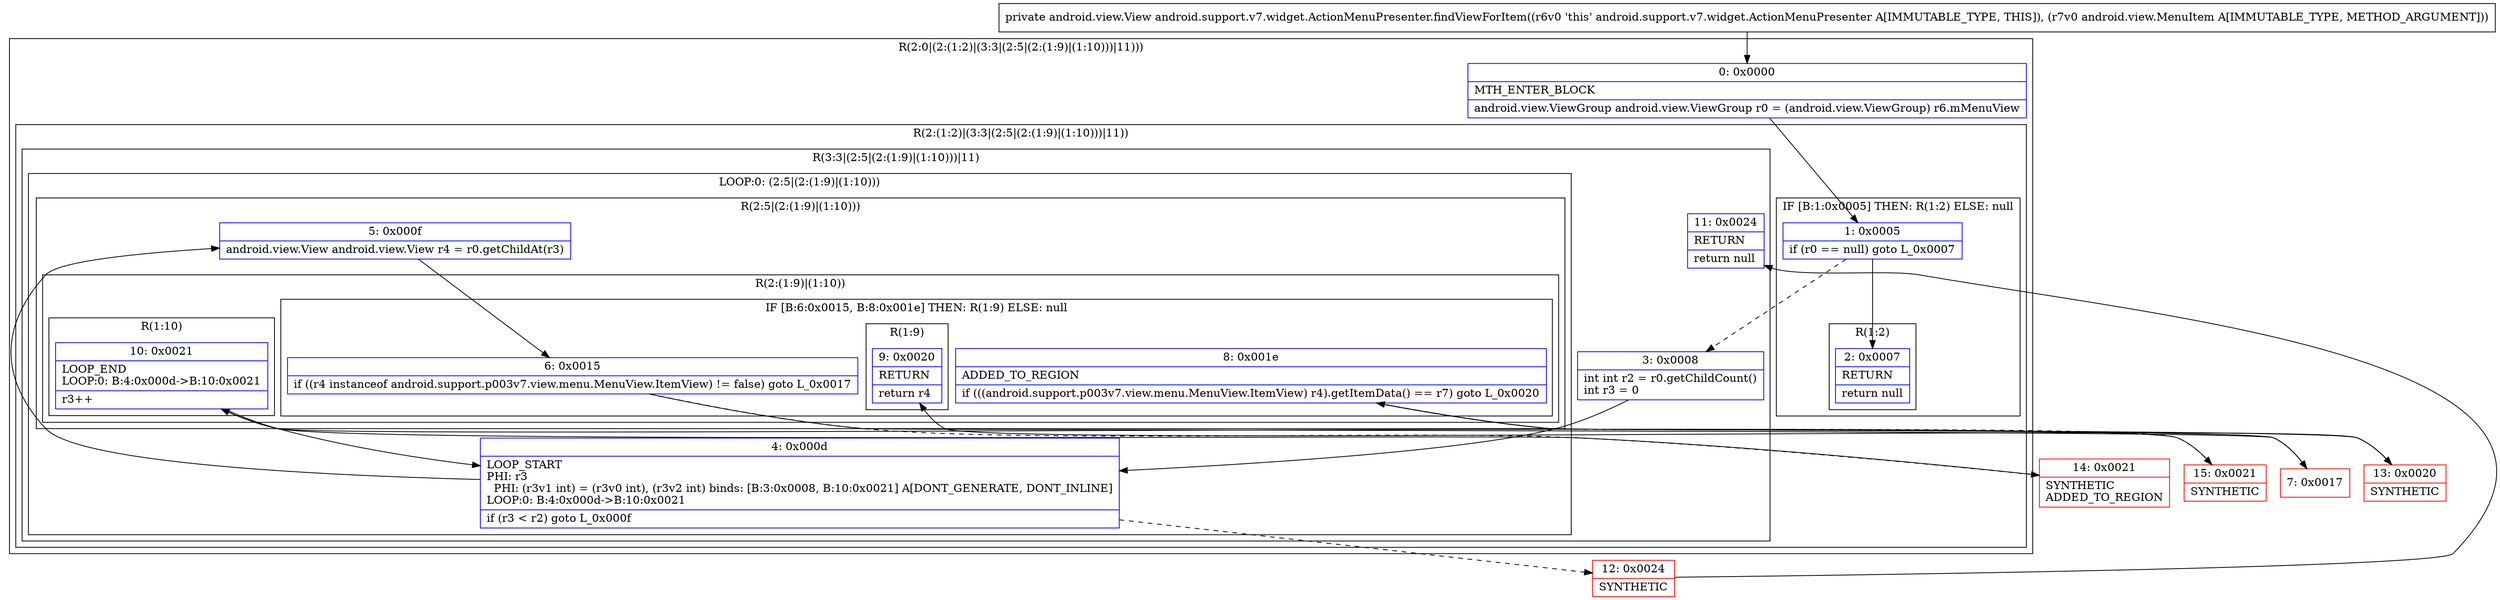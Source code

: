 digraph "CFG forandroid.support.v7.widget.ActionMenuPresenter.findViewForItem(Landroid\/view\/MenuItem;)Landroid\/view\/View;" {
subgraph cluster_Region_1177141218 {
label = "R(2:0|(2:(1:2)|(3:3|(2:5|(2:(1:9)|(1:10)))|11)))";
node [shape=record,color=blue];
Node_0 [shape=record,label="{0\:\ 0x0000|MTH_ENTER_BLOCK\l|android.view.ViewGroup android.view.ViewGroup r0 = (android.view.ViewGroup) r6.mMenuView\l}"];
subgraph cluster_Region_1846242386 {
label = "R(2:(1:2)|(3:3|(2:5|(2:(1:9)|(1:10)))|11))";
node [shape=record,color=blue];
subgraph cluster_IfRegion_1277326134 {
label = "IF [B:1:0x0005] THEN: R(1:2) ELSE: null";
node [shape=record,color=blue];
Node_1 [shape=record,label="{1\:\ 0x0005|if (r0 == null) goto L_0x0007\l}"];
subgraph cluster_Region_1132832661 {
label = "R(1:2)";
node [shape=record,color=blue];
Node_2 [shape=record,label="{2\:\ 0x0007|RETURN\l|return null\l}"];
}
}
subgraph cluster_Region_1678324615 {
label = "R(3:3|(2:5|(2:(1:9)|(1:10)))|11)";
node [shape=record,color=blue];
Node_3 [shape=record,label="{3\:\ 0x0008|int int r2 = r0.getChildCount()\lint r3 = 0\l}"];
subgraph cluster_LoopRegion_2059070002 {
label = "LOOP:0: (2:5|(2:(1:9)|(1:10)))";
node [shape=record,color=blue];
Node_4 [shape=record,label="{4\:\ 0x000d|LOOP_START\lPHI: r3 \l  PHI: (r3v1 int) = (r3v0 int), (r3v2 int) binds: [B:3:0x0008, B:10:0x0021] A[DONT_GENERATE, DONT_INLINE]\lLOOP:0: B:4:0x000d\-\>B:10:0x0021\l|if (r3 \< r2) goto L_0x000f\l}"];
subgraph cluster_Region_1911000387 {
label = "R(2:5|(2:(1:9)|(1:10)))";
node [shape=record,color=blue];
Node_5 [shape=record,label="{5\:\ 0x000f|android.view.View android.view.View r4 = r0.getChildAt(r3)\l}"];
subgraph cluster_Region_744303198 {
label = "R(2:(1:9)|(1:10))";
node [shape=record,color=blue];
subgraph cluster_IfRegion_149292983 {
label = "IF [B:6:0x0015, B:8:0x001e] THEN: R(1:9) ELSE: null";
node [shape=record,color=blue];
Node_6 [shape=record,label="{6\:\ 0x0015|if ((r4 instanceof android.support.p003v7.view.menu.MenuView.ItemView) != false) goto L_0x0017\l}"];
Node_8 [shape=record,label="{8\:\ 0x001e|ADDED_TO_REGION\l|if (((android.support.p003v7.view.menu.MenuView.ItemView) r4).getItemData() == r7) goto L_0x0020\l}"];
subgraph cluster_Region_1168514685 {
label = "R(1:9)";
node [shape=record,color=blue];
Node_9 [shape=record,label="{9\:\ 0x0020|RETURN\l|return r4\l}"];
}
}
subgraph cluster_Region_626957712 {
label = "R(1:10)";
node [shape=record,color=blue];
Node_10 [shape=record,label="{10\:\ 0x0021|LOOP_END\lLOOP:0: B:4:0x000d\-\>B:10:0x0021\l|r3++\l}"];
}
}
}
}
Node_11 [shape=record,label="{11\:\ 0x0024|RETURN\l|return null\l}"];
}
}
}
Node_7 [shape=record,color=red,label="{7\:\ 0x0017}"];
Node_12 [shape=record,color=red,label="{12\:\ 0x0024|SYNTHETIC\l}"];
Node_13 [shape=record,color=red,label="{13\:\ 0x0020|SYNTHETIC\l}"];
Node_14 [shape=record,color=red,label="{14\:\ 0x0021|SYNTHETIC\lADDED_TO_REGION\l}"];
Node_15 [shape=record,color=red,label="{15\:\ 0x0021|SYNTHETIC\l}"];
MethodNode[shape=record,label="{private android.view.View android.support.v7.widget.ActionMenuPresenter.findViewForItem((r6v0 'this' android.support.v7.widget.ActionMenuPresenter A[IMMUTABLE_TYPE, THIS]), (r7v0 android.view.MenuItem A[IMMUTABLE_TYPE, METHOD_ARGUMENT])) }"];
MethodNode -> Node_0;
Node_0 -> Node_1;
Node_1 -> Node_2;
Node_1 -> Node_3[style=dashed];
Node_3 -> Node_4;
Node_4 -> Node_5;
Node_4 -> Node_12[style=dashed];
Node_5 -> Node_6;
Node_6 -> Node_7;
Node_6 -> Node_14[style=dashed];
Node_8 -> Node_13;
Node_8 -> Node_15[style=dashed];
Node_10 -> Node_4;
Node_7 -> Node_8;
Node_12 -> Node_11;
Node_13 -> Node_9;
Node_14 -> Node_10;
Node_15 -> Node_10;
}

